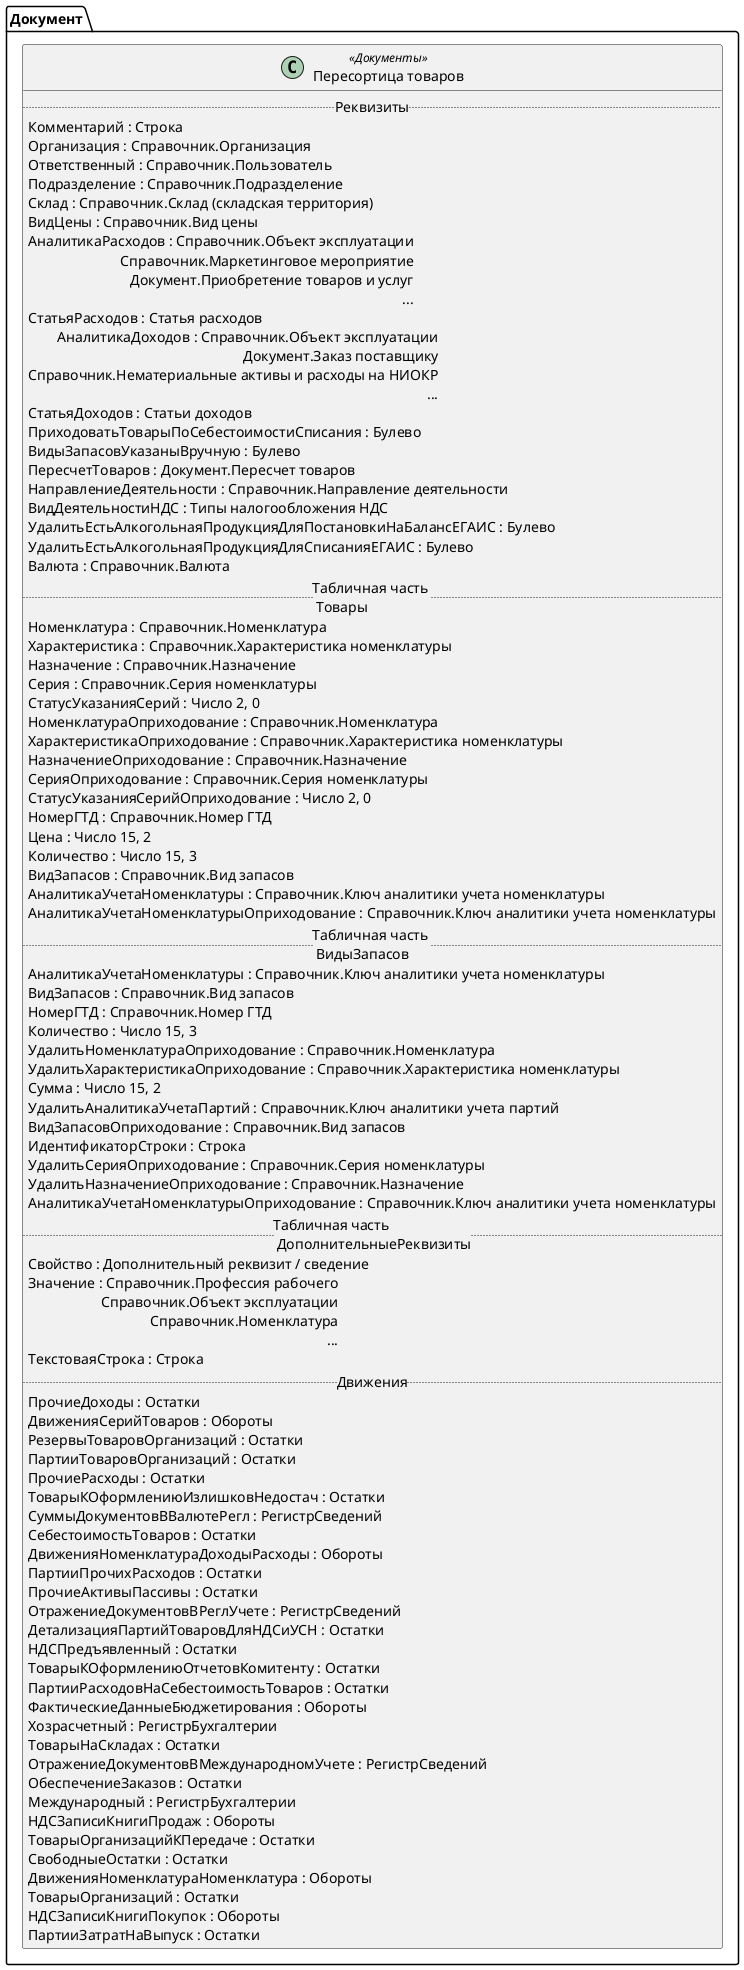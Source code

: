 ﻿@startuml ПересортицаТоваров
'!include templates.wsd
'..\include templates.wsd
class Документ.ПересортицаТоваров as "Пересортица товаров" <<Документы>>
{
..Реквизиты..
Комментарий : Строка
Организация : Справочник.Организация
Ответственный : Справочник.Пользователь
Подразделение : Справочник.Подразделение
Склад : Справочник.Склад (складская территория)
ВидЦены : Справочник.Вид цены
АналитикаРасходов : Справочник.Объект эксплуатации\rСправочник.Маркетинговое мероприятие\rДокумент.Приобретение товаров и услуг\r...
СтатьяРасходов : Статья расходов
АналитикаДоходов : Справочник.Объект эксплуатации\rДокумент.Заказ поставщику\rСправочник.Нематериальные активы и расходы на НИОКР\r...
СтатьяДоходов : Статьи доходов
ПриходоватьТоварыПоСебестоимостиСписания : Булево
ВидыЗапасовУказаныВручную : Булево
ПересчетТоваров : Документ.Пересчет товаров
НаправлениеДеятельности : Справочник.Направление деятельности
ВидДеятельностиНДС : Типы налогообложения НДС
УдалитьЕстьАлкогольнаяПродукцияДляПостановкиНаБалансЕГАИС : Булево
УдалитьЕстьАлкогольнаяПродукцияДляСписанияЕГАИС : Булево
Валюта : Справочник.Валюта
..Табличная часть \n Товары..
Номенклатура : Справочник.Номенклатура
Характеристика : Справочник.Характеристика номенклатуры
Назначение : Справочник.Назначение
Серия : Справочник.Серия номенклатуры
СтатусУказанияСерий : Число 2, 0
НоменклатураОприходование : Справочник.Номенклатура
ХарактеристикаОприходование : Справочник.Характеристика номенклатуры
НазначениеОприходование : Справочник.Назначение
СерияОприходование : Справочник.Серия номенклатуры
СтатусУказанияСерийОприходование : Число 2, 0
НомерГТД : Справочник.Номер ГТД
Цена : Число 15, 2
Количество : Число 15, 3
ВидЗапасов : Справочник.Вид запасов
АналитикаУчетаНоменклатуры : Справочник.Ключ аналитики учета номенклатуры
АналитикаУчетаНоменклатурыОприходование : Справочник.Ключ аналитики учета номенклатуры
..Табличная часть \n ВидыЗапасов..
АналитикаУчетаНоменклатуры : Справочник.Ключ аналитики учета номенклатуры
ВидЗапасов : Справочник.Вид запасов
НомерГТД : Справочник.Номер ГТД
Количество : Число 15, 3
УдалитьНоменклатураОприходование : Справочник.Номенклатура
УдалитьХарактеристикаОприходование : Справочник.Характеристика номенклатуры
Сумма : Число 15, 2
УдалитьАналитикаУчетаПартий : Справочник.Ключ аналитики учета партий
ВидЗапасовОприходование : Справочник.Вид запасов
ИдентификаторСтроки : Строка
УдалитьСерияОприходование : Справочник.Серия номенклатуры
УдалитьНазначениеОприходование : Справочник.Назначение
АналитикаУчетаНоменклатурыОприходование : Справочник.Ключ аналитики учета номенклатуры
..Табличная часть \n ДополнительныеРеквизиты..
Свойство : Дополнительный реквизит / сведение
Значение : Справочник.Профессия рабочего\rСправочник.Объект эксплуатации\rСправочник.Номенклатура\r...
ТекстоваяСтрока : Строка
..Движения..
ПрочиеДоходы : Остатки
ДвиженияСерийТоваров : Обороты
РезервыТоваровОрганизаций : Остатки
ПартииТоваровОрганизаций : Остатки
ПрочиеРасходы : Остатки
ТоварыКОформлениюИзлишковНедостач : Остатки
СуммыДокументовВВалютеРегл : РегистрСведений
СебестоимостьТоваров : Остатки
ДвиженияНоменклатураДоходыРасходы : Обороты
ПартииПрочихРасходов : Остатки
ПрочиеАктивыПассивы : Остатки
ОтражениеДокументовВРеглУчете : РегистрСведений
ДетализацияПартийТоваровДляНДСиУСН : Остатки
НДСПредъявленный : Остатки
ТоварыКОформлениюОтчетовКомитенту : Остатки
ПартииРасходовНаСебестоимостьТоваров : Остатки
ФактическиеДанныеБюджетирования : Обороты
Хозрасчетный : РегистрБухгалтерии
ТоварыНаСкладах : Остатки
ОтражениеДокументовВМеждународномУчете : РегистрСведений
ОбеспечениеЗаказов : Остатки
Международный : РегистрБухгалтерии
НДСЗаписиКнигиПродаж : Обороты
ТоварыОрганизацийКПередаче : Остатки
СвободныеОстатки : Остатки
ДвиженияНоменклатураНоменклатура : Обороты
ТоварыОрганизаций : Остатки
НДСЗаписиКнигиПокупок : Обороты
ПартииЗатратНаВыпуск : Остатки
}
@enduml

